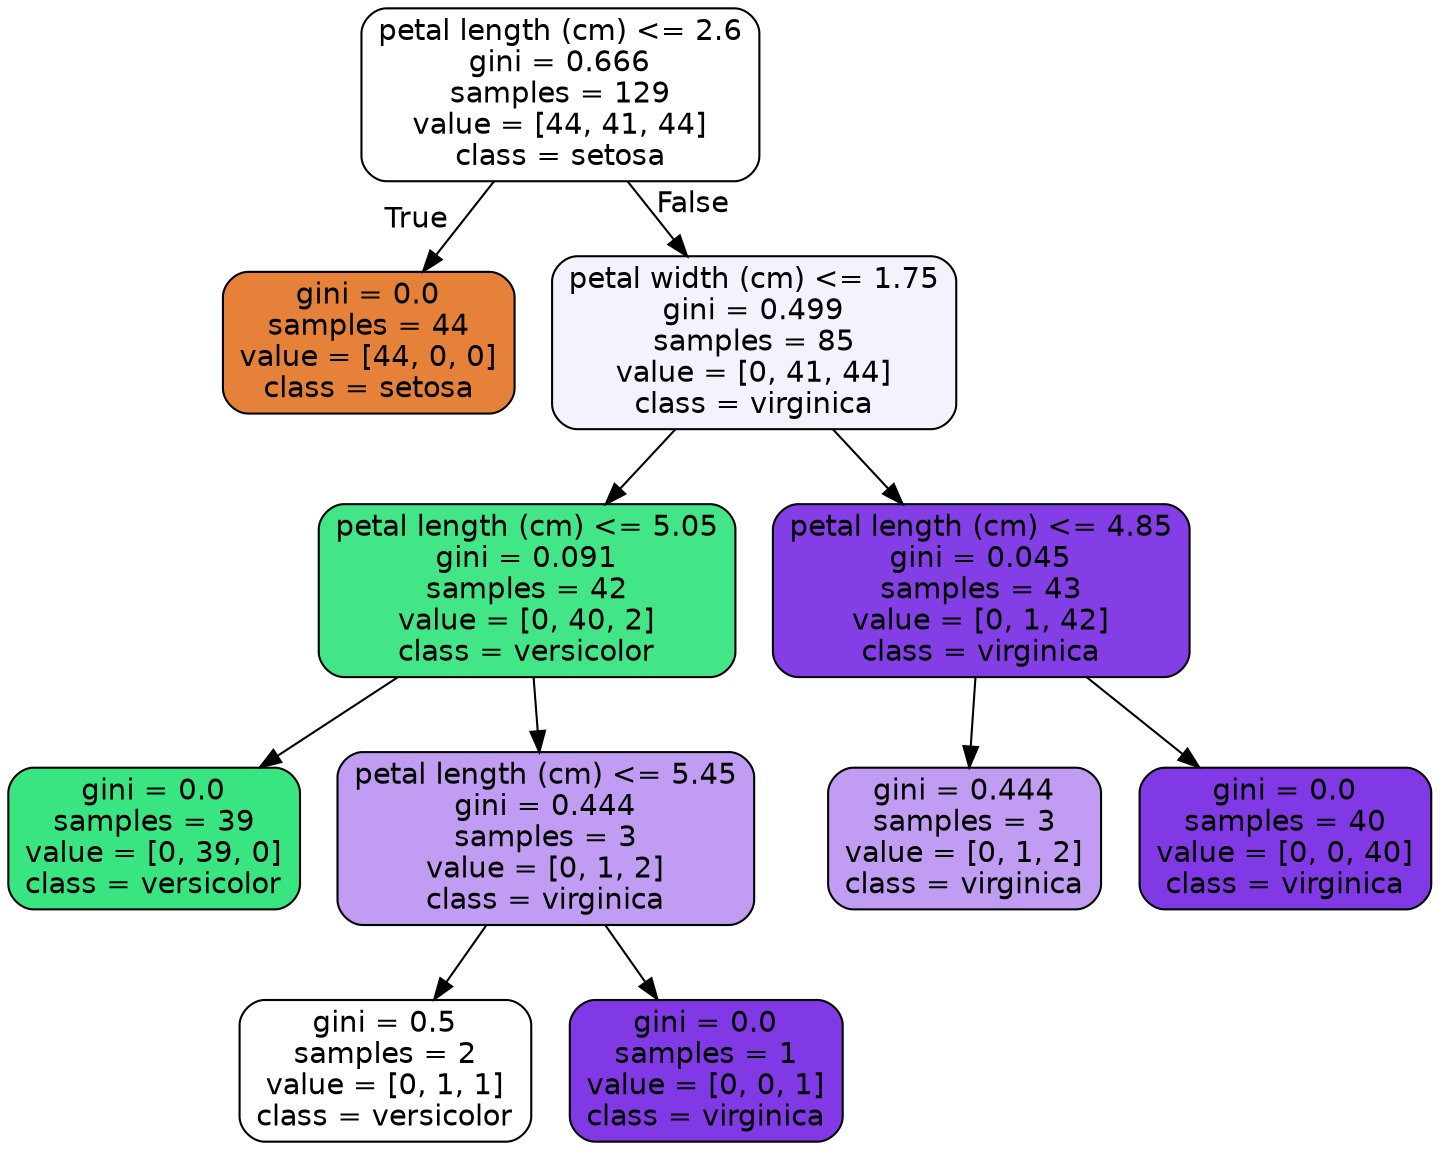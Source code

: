 digraph Tree {
node [shape=box, style="filled, rounded", color="black", fontname=helvetica] ;
edge [fontname=helvetica] ;
0 [label="petal length (cm) <= 2.6\ngini = 0.666\nsamples = 129\nvalue = [44, 41, 44]\nclass = setosa", fillcolor="#ffffff"] ;
1 [label="gini = 0.0\nsamples = 44\nvalue = [44, 0, 0]\nclass = setosa", fillcolor="#e58139"] ;
0 -> 1 [labeldistance=2.5, labelangle=45, headlabel="True"] ;
2 [label="petal width (cm) <= 1.75\ngini = 0.499\nsamples = 85\nvalue = [0, 41, 44]\nclass = virginica", fillcolor="#f6f2fd"] ;
0 -> 2 [labeldistance=2.5, labelangle=-45, headlabel="False"] ;
3 [label="petal length (cm) <= 5.05\ngini = 0.091\nsamples = 42\nvalue = [0, 40, 2]\nclass = versicolor", fillcolor="#43e687"] ;
2 -> 3 ;
4 [label="gini = 0.0\nsamples = 39\nvalue = [0, 39, 0]\nclass = versicolor", fillcolor="#39e581"] ;
3 -> 4 ;
5 [label="petal length (cm) <= 5.45\ngini = 0.444\nsamples = 3\nvalue = [0, 1, 2]\nclass = virginica", fillcolor="#c09cf2"] ;
3 -> 5 ;
6 [label="gini = 0.5\nsamples = 2\nvalue = [0, 1, 1]\nclass = versicolor", fillcolor="#ffffff"] ;
5 -> 6 ;
7 [label="gini = 0.0\nsamples = 1\nvalue = [0, 0, 1]\nclass = virginica", fillcolor="#8139e5"] ;
5 -> 7 ;
8 [label="petal length (cm) <= 4.85\ngini = 0.045\nsamples = 43\nvalue = [0, 1, 42]\nclass = virginica", fillcolor="#843ee6"] ;
2 -> 8 ;
9 [label="gini = 0.444\nsamples = 3\nvalue = [0, 1, 2]\nclass = virginica", fillcolor="#c09cf2"] ;
8 -> 9 ;
10 [label="gini = 0.0\nsamples = 40\nvalue = [0, 0, 40]\nclass = virginica", fillcolor="#8139e5"] ;
8 -> 10 ;
}